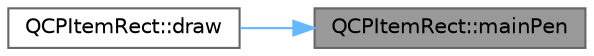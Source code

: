 digraph "QCPItemRect::mainPen"
{
 // LATEX_PDF_SIZE
  bgcolor="transparent";
  edge [fontname=Helvetica,fontsize=10,labelfontname=Helvetica,labelfontsize=10];
  node [fontname=Helvetica,fontsize=10,shape=box,height=0.2,width=0.4];
  rankdir="RL";
  Node1 [label="QCPItemRect::mainPen",height=0.2,width=0.4,color="gray40", fillcolor="grey60", style="filled", fontcolor="black",tooltip=" "];
  Node1 -> Node2 [dir="back",color="steelblue1",style="solid"];
  Node2 [label="QCPItemRect::draw",height=0.2,width=0.4,color="grey40", fillcolor="white", style="filled",URL="$class_q_c_p_item_rect.html#a3c492960d0fc038cf1b60578b62b6cdc",tooltip=" "];
}
